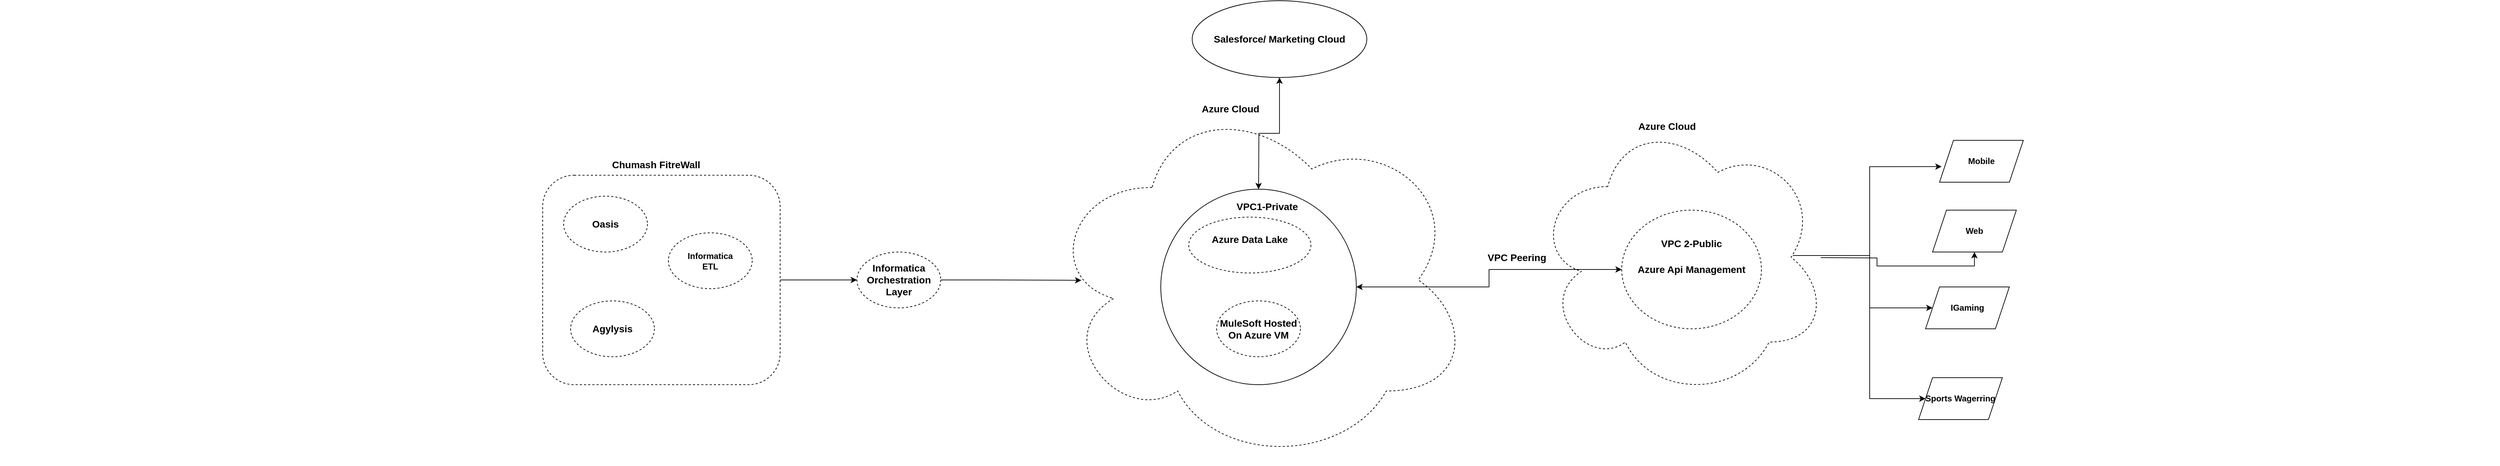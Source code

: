 <mxfile version="15.8.3" type="github">
  <diagram id="I5GiC5FiP5_Kprm85dLS" name="Page-1">
    <mxGraphModel dx="3431" dy="1802" grid="1" gridSize="10" guides="1" tooltips="1" connect="1" arrows="1" fold="1" page="1" pageScale="1" pageWidth="850" pageHeight="1100" math="0" shadow="0">
      <root>
        <mxCell id="0" />
        <mxCell id="1" parent="0" />
        <mxCell id="GaL8xdsw1ArHETgWBBlm-39" style="edgeStyle=orthogonalEdgeStyle;rounded=0;orthogonalLoop=1;jettySize=auto;html=1;fontSize=14;startArrow=none;startFill=0;" edge="1" parent="1" target="GaL8xdsw1ArHETgWBBlm-22">
          <mxGeometry relative="1" as="geometry">
            <mxPoint x="1540" y="348" as="sourcePoint" />
          </mxGeometry>
        </mxCell>
        <mxCell id="GaL8xdsw1ArHETgWBBlm-29" value="" style="ellipse;shape=cloud;whiteSpace=wrap;html=1;dashed=1;fontStyle=1" vertex="1" parent="1">
          <mxGeometry x="1130" y="145" width="420" height="405" as="geometry" />
        </mxCell>
        <mxCell id="GaL8xdsw1ArHETgWBBlm-25" style="edgeStyle=orthogonalEdgeStyle;rounded=0;orthogonalLoop=1;jettySize=auto;html=1;entryX=0.025;entryY=0.628;entryDx=0;entryDy=0;entryPerimeter=0;fontStyle=1" edge="1" parent="1" target="GaL8xdsw1ArHETgWBBlm-21">
          <mxGeometry relative="1" as="geometry">
            <mxPoint x="1500" y="345" as="sourcePoint" />
            <Array as="points">
              <mxPoint x="1610" y="345" />
              <mxPoint x="1610" y="218" />
            </Array>
          </mxGeometry>
        </mxCell>
        <mxCell id="GaL8xdsw1ArHETgWBBlm-26" style="edgeStyle=orthogonalEdgeStyle;rounded=0;orthogonalLoop=1;jettySize=auto;html=1;entryX=0;entryY=0.5;entryDx=0;entryDy=0;fontStyle=1" edge="1" parent="1" target="GaL8xdsw1ArHETgWBBlm-24">
          <mxGeometry relative="1" as="geometry">
            <mxPoint x="1500" y="345" as="sourcePoint" />
            <Array as="points">
              <mxPoint x="1610" y="345" />
              <mxPoint x="1610" y="550" />
            </Array>
          </mxGeometry>
        </mxCell>
        <mxCell id="GaL8xdsw1ArHETgWBBlm-27" style="edgeStyle=orthogonalEdgeStyle;rounded=0;orthogonalLoop=1;jettySize=auto;html=1;fontStyle=1" edge="1" parent="1" target="GaL8xdsw1ArHETgWBBlm-23">
          <mxGeometry relative="1" as="geometry">
            <mxPoint x="1500" y="345" as="sourcePoint" />
            <Array as="points">
              <mxPoint x="1610" y="345" />
              <mxPoint x="1610" y="420" />
            </Array>
          </mxGeometry>
        </mxCell>
        <mxCell id="GaL8xdsw1ArHETgWBBlm-9" value="" style="ellipse;shape=cloud;whiteSpace=wrap;html=1;dashed=1;fontStyle=1" vertex="1" parent="1">
          <mxGeometry x="430" y="115" width="610" height="530" as="geometry" />
        </mxCell>
        <mxCell id="GaL8xdsw1ArHETgWBBlm-8" style="edgeStyle=orthogonalEdgeStyle;rounded=0;orthogonalLoop=1;jettySize=auto;html=1;fontStyle=1" edge="1" parent="1" source="GaL8xdsw1ArHETgWBBlm-1" target="GaL8xdsw1ArHETgWBBlm-6">
          <mxGeometry relative="1" as="geometry" />
        </mxCell>
        <mxCell id="GaL8xdsw1ArHETgWBBlm-1" value="" style="rounded=1;whiteSpace=wrap;html=1;dashed=1;fontStyle=1" vertex="1" parent="1">
          <mxGeometry x="-290" y="230" width="340" height="300" as="geometry" />
        </mxCell>
        <mxCell id="GaL8xdsw1ArHETgWBBlm-2" value="&lt;font style=&quot;font-size: 14px&quot;&gt;Oasis&lt;/font&gt;" style="ellipse;whiteSpace=wrap;html=1;dashed=1;fontStyle=1" vertex="1" parent="1">
          <mxGeometry x="-260" y="260" width="120" height="80" as="geometry" />
        </mxCell>
        <mxCell id="GaL8xdsw1ArHETgWBBlm-3" value="&lt;font style=&quot;font-size: 14px&quot;&gt;Agylysis&lt;/font&gt;" style="ellipse;whiteSpace=wrap;html=1;dashed=1;fontStyle=1" vertex="1" parent="1">
          <mxGeometry x="-250" y="410" width="120" height="80" as="geometry" />
        </mxCell>
        <mxCell id="GaL8xdsw1ArHETgWBBlm-4" value="Informatica&lt;br&gt;ETL" style="ellipse;whiteSpace=wrap;html=1;dashed=1;fontStyle=1" vertex="1" parent="1">
          <mxGeometry x="-110" y="312.5" width="120" height="80" as="geometry" />
        </mxCell>
        <mxCell id="GaL8xdsw1ArHETgWBBlm-5" value="&lt;font style=&quot;font-size: 14px&quot;&gt;Chumash FitreWall&lt;/font&gt;" style="text;html=1;strokeColor=none;fillColor=none;align=center;verticalAlign=middle;whiteSpace=wrap;rounded=0;dashed=1;fontStyle=1" vertex="1" parent="1">
          <mxGeometry x="-200" y="200" width="145" height="30" as="geometry" />
        </mxCell>
        <mxCell id="GaL8xdsw1ArHETgWBBlm-15" style="edgeStyle=orthogonalEdgeStyle;rounded=0;orthogonalLoop=1;jettySize=auto;html=1;entryX=0.084;entryY=0.501;entryDx=0;entryDy=0;entryPerimeter=0;fontStyle=1" edge="1" parent="1" source="GaL8xdsw1ArHETgWBBlm-6" target="GaL8xdsw1ArHETgWBBlm-9">
          <mxGeometry relative="1" as="geometry" />
        </mxCell>
        <mxCell id="GaL8xdsw1ArHETgWBBlm-6" value="&lt;font style=&quot;font-size: 14px&quot;&gt;Informatica Orchestration Layer&lt;/font&gt;" style="ellipse;whiteSpace=wrap;html=1;dashed=1;fontStyle=1" vertex="1" parent="1">
          <mxGeometry x="160" y="340" width="120" height="80" as="geometry" />
        </mxCell>
        <mxCell id="GaL8xdsw1ArHETgWBBlm-10" value="&lt;span&gt;&lt;font style=&quot;font-size: 14px&quot;&gt;Azure Cloud&lt;/font&gt;&lt;/span&gt;" style="text;html=1;strokeColor=none;fillColor=none;align=center;verticalAlign=middle;whiteSpace=wrap;rounded=0;dashed=1;fontStyle=1" vertex="1" parent="1">
          <mxGeometry x="635" y="120" width="120" height="30" as="geometry" />
        </mxCell>
        <mxCell id="GaL8xdsw1ArHETgWBBlm-33" style="edgeStyle=orthogonalEdgeStyle;rounded=0;orthogonalLoop=1;jettySize=auto;html=1;startArrow=classic;startFill=1;fontStyle=1" edge="1" parent="1" source="GaL8xdsw1ArHETgWBBlm-18" target="GaL8xdsw1ArHETgWBBlm-14">
          <mxGeometry relative="1" as="geometry" />
        </mxCell>
        <mxCell id="GaL8xdsw1ArHETgWBBlm-18" value="" style="ellipse;whiteSpace=wrap;html=1;fontStyle=1" vertex="1" parent="1">
          <mxGeometry x="595" y="250" width="280" height="280" as="geometry" />
        </mxCell>
        <mxCell id="GaL8xdsw1ArHETgWBBlm-14" value="&lt;font style=&quot;font-size: 14px&quot;&gt;Azure Api Management&lt;/font&gt;" style="ellipse;whiteSpace=wrap;html=1;dashed=1;fontStyle=1" vertex="1" parent="1">
          <mxGeometry x="1255" y="280" width="200" height="170" as="geometry" />
        </mxCell>
        <mxCell id="GaL8xdsw1ArHETgWBBlm-16" value="&lt;font style=&quot;font-size: 14px&quot;&gt;MuleSoft Hosted On Azure VM&lt;/font&gt;" style="ellipse;whiteSpace=wrap;html=1;dashed=1;fontStyle=1" vertex="1" parent="1">
          <mxGeometry x="675" y="410" width="120" height="80" as="geometry" />
        </mxCell>
        <mxCell id="GaL8xdsw1ArHETgWBBlm-13" value="&lt;font style=&quot;font-size: 14px&quot;&gt;Azure Data Lake&lt;br&gt;&amp;nbsp;&lt;span style=&quot;color: rgba(0 , 0 , 0 , 0) ; font-family: monospace&quot;&gt;mxGraphModel%3E%3Croot%3E%3CmxCell%20id%3D%220%22%2F%3E%3CmxCell%20id%3D%221%22%20parent%3D%220%22%2F%3E%3CmxCell%20id%3D%222%22%20value%3D%22Oasis%22%20style%3D%22ellipse%3BwhiteSpace%3Dwrap%3Bhtml%3D1%3Bdashed%3D1%3B%22%20vertex%3D%221%22%20parent%3D%221%22%3E%3CmxGeometry%20x%3D%22150%22%20y%3D%22180%22%20width%3D%22120%22%20height%3D%2280%22%20as%3D%22geometry%22%2F%3E%3C%2FmxCell%3E%3C%2Froot%3E%3C%2FmxGraphModel%3E&lt;/span&gt;&lt;/font&gt;" style="ellipse;whiteSpace=wrap;html=1;dashed=1;fontStyle=1" vertex="1" parent="1">
          <mxGeometry x="635" y="290" width="175" height="80" as="geometry" />
        </mxCell>
        <mxCell id="GaL8xdsw1ArHETgWBBlm-19" value="&lt;font style=&quot;font-size: 14px&quot;&gt;VPC1-Private&lt;/font&gt;" style="text;html=1;strokeColor=none;fillColor=none;align=center;verticalAlign=middle;whiteSpace=wrap;rounded=0;fontStyle=1" vertex="1" parent="1">
          <mxGeometry x="695" y="260" width="105" height="30" as="geometry" />
        </mxCell>
        <mxCell id="GaL8xdsw1ArHETgWBBlm-20" value="&lt;font style=&quot;font-size: 14px&quot;&gt;VPC 2-Public&lt;/font&gt;" style="text;html=1;strokeColor=none;fillColor=none;align=center;verticalAlign=middle;whiteSpace=wrap;rounded=0;fontStyle=1" vertex="1" parent="1">
          <mxGeometry x="1310" y="312.5" width="90" height="30" as="geometry" />
        </mxCell>
        <mxCell id="GaL8xdsw1ArHETgWBBlm-21" value="Mobile&lt;span style=&quot;color: rgba(0 , 0 , 0 , 0) ; font-family: monospace ; font-size: 0px&quot;&gt;%3CmxGraphModel%3E%3Croot%3E%3CmxCell%20id%3D%220%22%2F%3E%3CmxCell%20id%3D%221%22%20parent%3D%220%22%2F%3E%3CmxCell%20id%3D%222%22%20value%3D%22Azure%20Data%20Lake%26lt%3Bspan%20style%3D%26quot%3Bcolor%3A%20rgba(0%20%2C%200%20%2C%200%20%2C%200)%20%3B%20font-family%3A%20monospace%20%3B%20font-size%3A%200px%26quot%3B%26gt%3B%253CmxGraphModel%253E%253Croot%253E%253CmxCell%2520id%253D%25220%2522%252F%253E%253CmxCell%2520id%253D%25221%2522%2520parent%253D%25220%2522%252F%253E%253CmxCell%2520id%253D%25222%2522%2520value%253D%2522Oasis%2522%2520style%253D%2522ellipse%253BwhiteSpace%253Dwrap%253Bhtml%253D1%253Bdashed%253D1%253B%2522%2520vertex%253D%25221%2522%2520parent%253D%25221%2522%253E%253CmxGeometry%2520x%253D%2522150%2522%2520y%253D%2522180%2522%2520width%253D%2522120%2522%2520height%253D%252280%2522%2520as%253D%2522geometry%2522%252F%253E%253C%252FmxCell%253E%253C%252Froot%253E%253C%252FmxGraphModel%253E%26lt%3B%2Fspan%26gt%3B%22%20style%3D%22ellipse%3BwhiteSpace%3Dwrap%3Bhtml%3D1%3Bdashed%3D1%3B%22%20vertex%3D%221%22%20parent%3D%221%22%3E%3CmxGeometry%20x%3D%22610%22%20y%3D%22310%22%20width%3D%22120%22%20height%3D%2280%22%20as%3D%22geometry%22%2F%3E%3C%2FmxCell%3E%3C%2Froot%3E%3C%2FmxGraphModel%3E&lt;/span&gt;" style="shape=parallelogram;perimeter=parallelogramPerimeter;whiteSpace=wrap;html=1;fixedSize=1;fontStyle=1" vertex="1" parent="1">
          <mxGeometry x="1710" y="180" width="120" height="60" as="geometry" />
        </mxCell>
        <mxCell id="GaL8xdsw1ArHETgWBBlm-22" value="Web" style="shape=parallelogram;perimeter=parallelogramPerimeter;whiteSpace=wrap;html=1;fixedSize=1;fontStyle=1" vertex="1" parent="1">
          <mxGeometry x="1700" y="280" width="120" height="60" as="geometry" />
        </mxCell>
        <mxCell id="GaL8xdsw1ArHETgWBBlm-23" value="IGaming" style="shape=parallelogram;perimeter=parallelogramPerimeter;whiteSpace=wrap;html=1;fixedSize=1;fontStyle=1" vertex="1" parent="1">
          <mxGeometry x="1690" y="390" width="120" height="60" as="geometry" />
        </mxCell>
        <mxCell id="GaL8xdsw1ArHETgWBBlm-24" value="Sports Wagerring" style="shape=parallelogram;perimeter=parallelogramPerimeter;whiteSpace=wrap;html=1;fixedSize=1;fontStyle=1" vertex="1" parent="1">
          <mxGeometry x="1680" y="520" width="120" height="60" as="geometry" />
        </mxCell>
        <mxCell id="GaL8xdsw1ArHETgWBBlm-30" value="&lt;font style=&quot;font-size: 14px&quot;&gt;Azure Cloud&lt;/font&gt;" style="text;html=1;strokeColor=none;fillColor=none;align=center;verticalAlign=middle;whiteSpace=wrap;rounded=0;dashed=1;fontStyle=1" vertex="1" parent="1">
          <mxGeometry x="1260" y="145" width="120" height="30" as="geometry" />
        </mxCell>
        <mxCell id="GaL8xdsw1ArHETgWBBlm-34" value="&lt;font style=&quot;font-size: 14px&quot;&gt;VPC Peering&lt;/font&gt;" style="text;html=1;strokeColor=none;fillColor=none;align=center;verticalAlign=middle;whiteSpace=wrap;rounded=0;fontStyle=1" vertex="1" parent="1">
          <mxGeometry x="1040" y="332.5" width="130" height="30" as="geometry" />
        </mxCell>
        <mxCell id="GaL8xdsw1ArHETgWBBlm-37" style="edgeStyle=orthogonalEdgeStyle;rounded=0;orthogonalLoop=1;jettySize=auto;html=1;startArrow=classic;startFill=1;fontStyle=1" edge="1" parent="1" source="GaL8xdsw1ArHETgWBBlm-36">
          <mxGeometry relative="1" as="geometry">
            <mxPoint x="735" y="250" as="targetPoint" />
          </mxGeometry>
        </mxCell>
        <mxCell id="GaL8xdsw1ArHETgWBBlm-36" value="&lt;span&gt;&lt;font style=&quot;font-size: 14px&quot;&gt;Salesforce/ Marketing Cloud&lt;/font&gt;&lt;/span&gt;" style="ellipse;whiteSpace=wrap;html=1;fontStyle=1" vertex="1" parent="1">
          <mxGeometry x="640" y="-20" width="250" height="110" as="geometry" />
        </mxCell>
      </root>
    </mxGraphModel>
  </diagram>
</mxfile>
